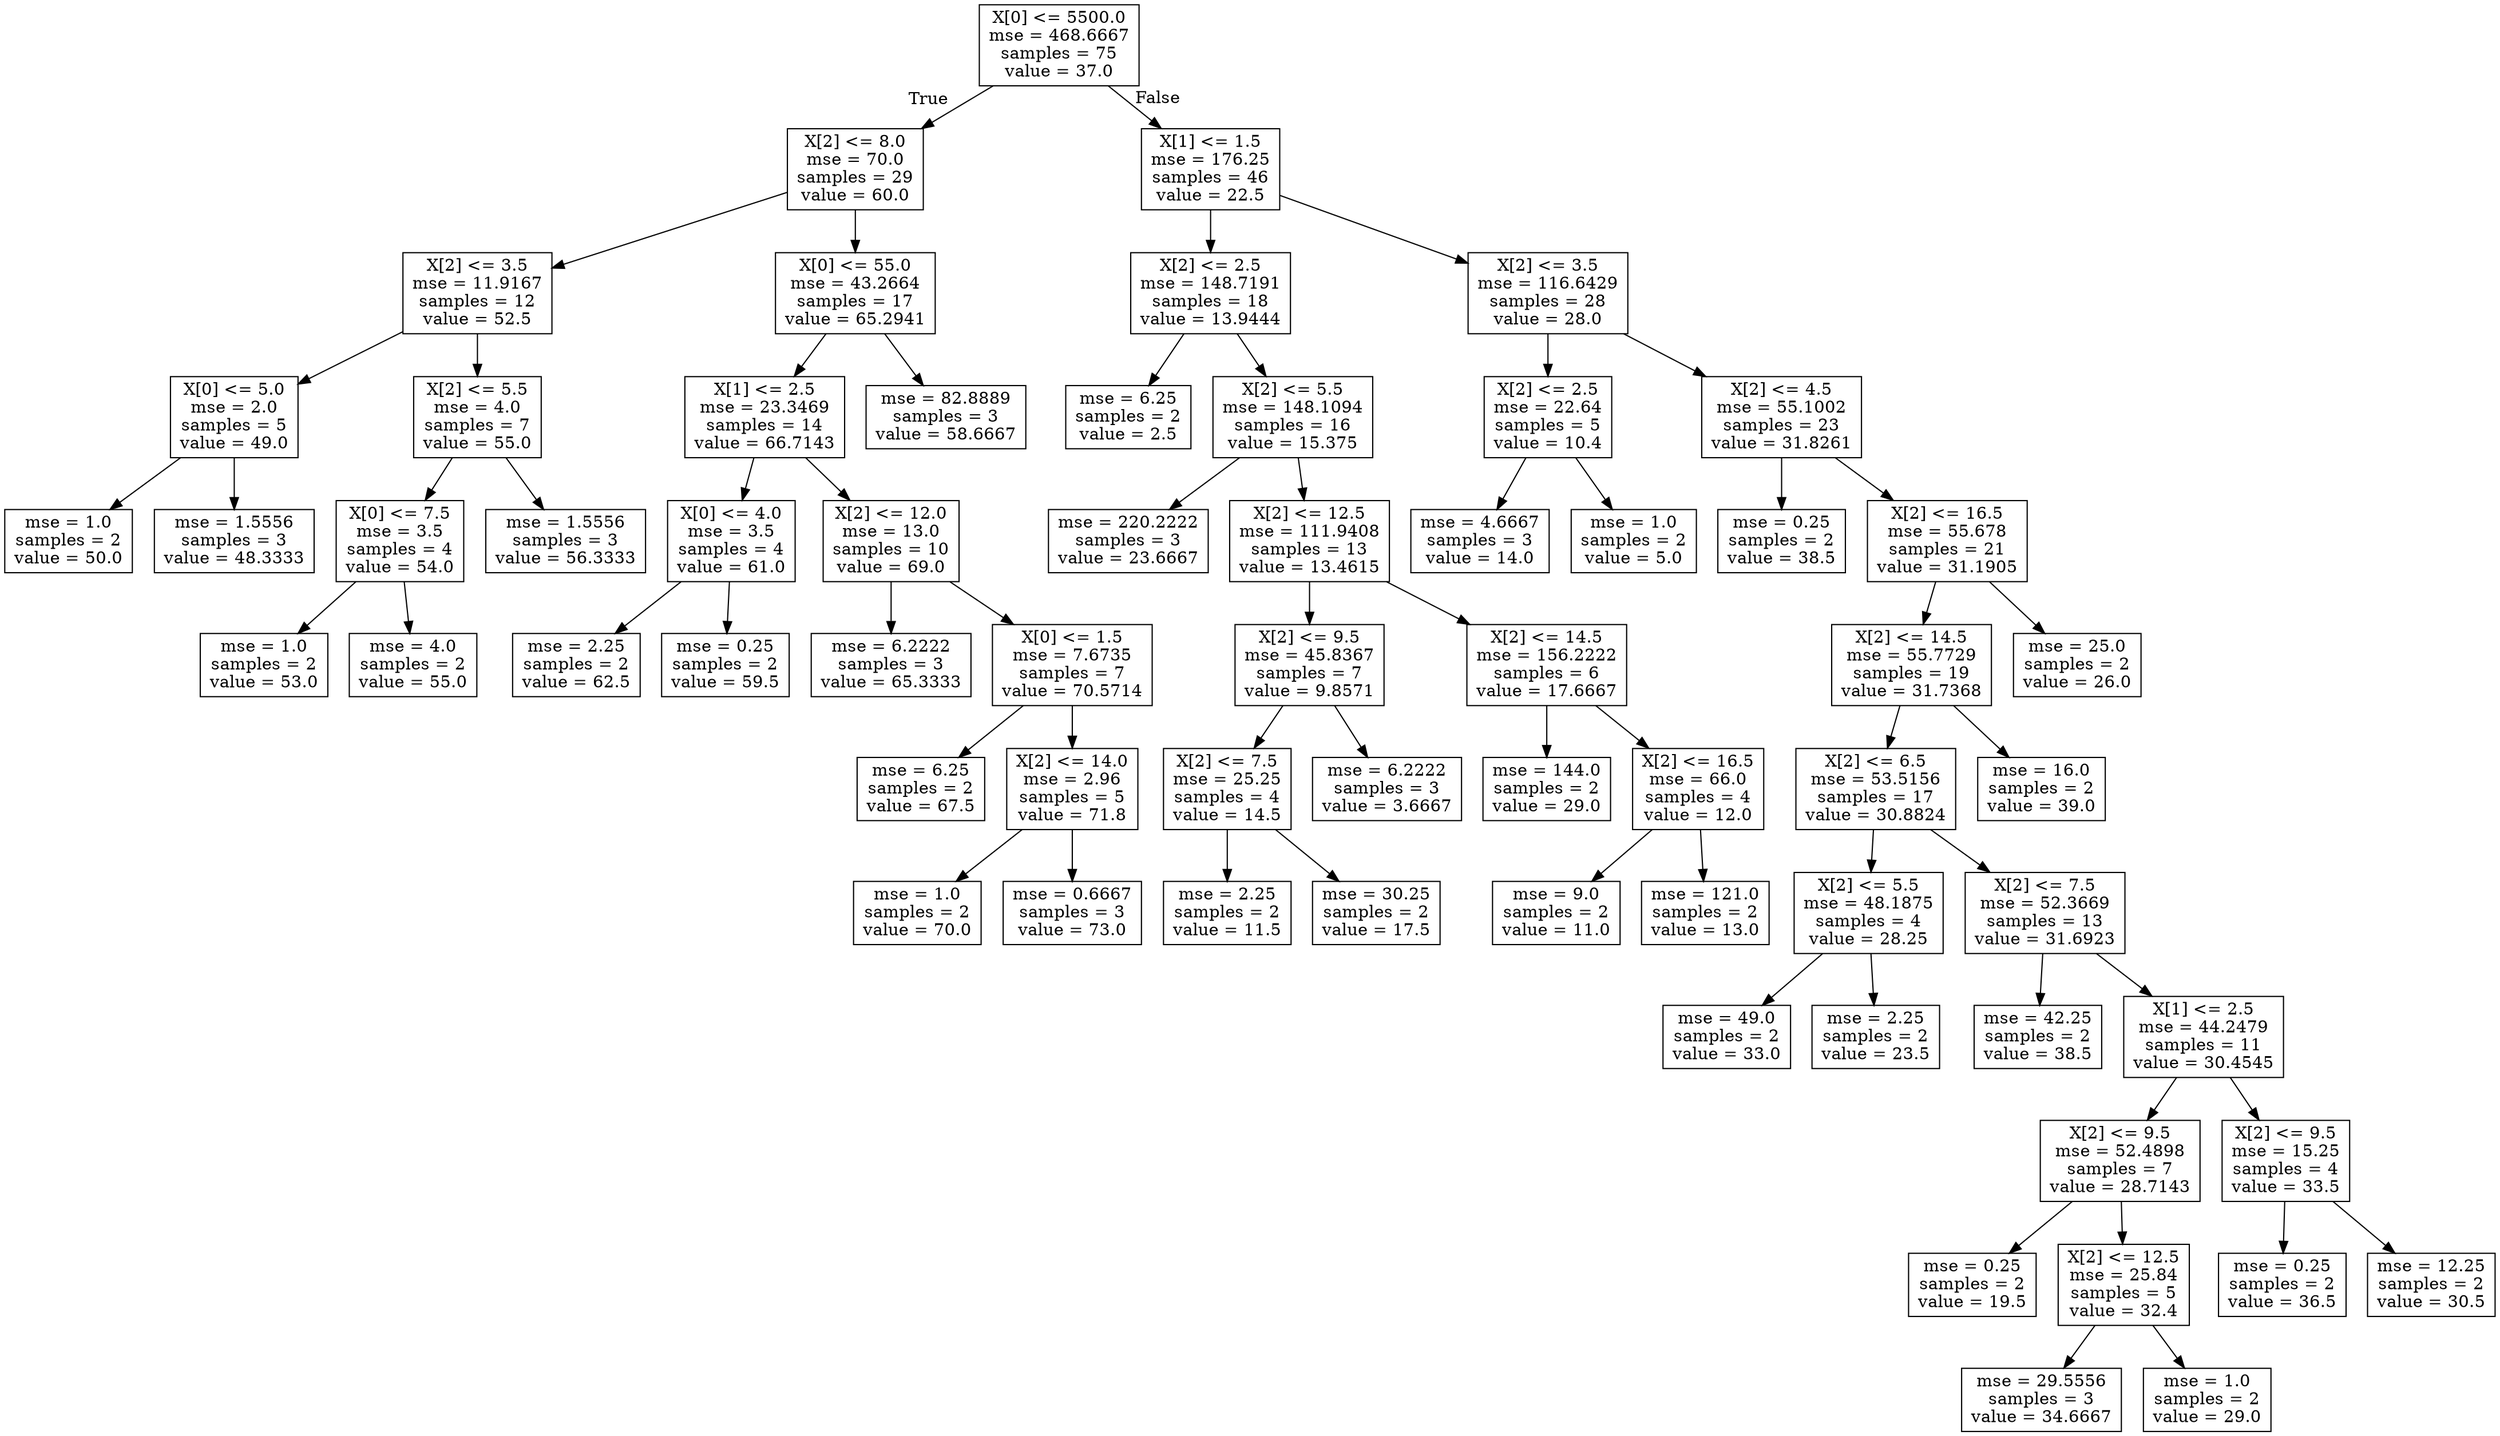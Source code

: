 digraph Tree {
node [shape=box] ;
0 [label="X[0] <= 5500.0\nmse = 468.6667\nsamples = 75\nvalue = 37.0"] ;
1 [label="X[2] <= 8.0\nmse = 70.0\nsamples = 29\nvalue = 60.0"] ;
0 -> 1 [labeldistance=2.5, labelangle=45, headlabel="True"] ;
2 [label="X[2] <= 3.5\nmse = 11.9167\nsamples = 12\nvalue = 52.5"] ;
1 -> 2 ;
3 [label="X[0] <= 5.0\nmse = 2.0\nsamples = 5\nvalue = 49.0"] ;
2 -> 3 ;
4 [label="mse = 1.0\nsamples = 2\nvalue = 50.0"] ;
3 -> 4 ;
5 [label="mse = 1.5556\nsamples = 3\nvalue = 48.3333"] ;
3 -> 5 ;
6 [label="X[2] <= 5.5\nmse = 4.0\nsamples = 7\nvalue = 55.0"] ;
2 -> 6 ;
7 [label="X[0] <= 7.5\nmse = 3.5\nsamples = 4\nvalue = 54.0"] ;
6 -> 7 ;
8 [label="mse = 1.0\nsamples = 2\nvalue = 53.0"] ;
7 -> 8 ;
9 [label="mse = 4.0\nsamples = 2\nvalue = 55.0"] ;
7 -> 9 ;
10 [label="mse = 1.5556\nsamples = 3\nvalue = 56.3333"] ;
6 -> 10 ;
11 [label="X[0] <= 55.0\nmse = 43.2664\nsamples = 17\nvalue = 65.2941"] ;
1 -> 11 ;
12 [label="X[1] <= 2.5\nmse = 23.3469\nsamples = 14\nvalue = 66.7143"] ;
11 -> 12 ;
13 [label="X[0] <= 4.0\nmse = 3.5\nsamples = 4\nvalue = 61.0"] ;
12 -> 13 ;
14 [label="mse = 2.25\nsamples = 2\nvalue = 62.5"] ;
13 -> 14 ;
15 [label="mse = 0.25\nsamples = 2\nvalue = 59.5"] ;
13 -> 15 ;
16 [label="X[2] <= 12.0\nmse = 13.0\nsamples = 10\nvalue = 69.0"] ;
12 -> 16 ;
17 [label="mse = 6.2222\nsamples = 3\nvalue = 65.3333"] ;
16 -> 17 ;
18 [label="X[0] <= 1.5\nmse = 7.6735\nsamples = 7\nvalue = 70.5714"] ;
16 -> 18 ;
19 [label="mse = 6.25\nsamples = 2\nvalue = 67.5"] ;
18 -> 19 ;
20 [label="X[2] <= 14.0\nmse = 2.96\nsamples = 5\nvalue = 71.8"] ;
18 -> 20 ;
21 [label="mse = 1.0\nsamples = 2\nvalue = 70.0"] ;
20 -> 21 ;
22 [label="mse = 0.6667\nsamples = 3\nvalue = 73.0"] ;
20 -> 22 ;
23 [label="mse = 82.8889\nsamples = 3\nvalue = 58.6667"] ;
11 -> 23 ;
24 [label="X[1] <= 1.5\nmse = 176.25\nsamples = 46\nvalue = 22.5"] ;
0 -> 24 [labeldistance=2.5, labelangle=-45, headlabel="False"] ;
25 [label="X[2] <= 2.5\nmse = 148.7191\nsamples = 18\nvalue = 13.9444"] ;
24 -> 25 ;
26 [label="mse = 6.25\nsamples = 2\nvalue = 2.5"] ;
25 -> 26 ;
27 [label="X[2] <= 5.5\nmse = 148.1094\nsamples = 16\nvalue = 15.375"] ;
25 -> 27 ;
28 [label="mse = 220.2222\nsamples = 3\nvalue = 23.6667"] ;
27 -> 28 ;
29 [label="X[2] <= 12.5\nmse = 111.9408\nsamples = 13\nvalue = 13.4615"] ;
27 -> 29 ;
30 [label="X[2] <= 9.5\nmse = 45.8367\nsamples = 7\nvalue = 9.8571"] ;
29 -> 30 ;
31 [label="X[2] <= 7.5\nmse = 25.25\nsamples = 4\nvalue = 14.5"] ;
30 -> 31 ;
32 [label="mse = 2.25\nsamples = 2\nvalue = 11.5"] ;
31 -> 32 ;
33 [label="mse = 30.25\nsamples = 2\nvalue = 17.5"] ;
31 -> 33 ;
34 [label="mse = 6.2222\nsamples = 3\nvalue = 3.6667"] ;
30 -> 34 ;
35 [label="X[2] <= 14.5\nmse = 156.2222\nsamples = 6\nvalue = 17.6667"] ;
29 -> 35 ;
36 [label="mse = 144.0\nsamples = 2\nvalue = 29.0"] ;
35 -> 36 ;
37 [label="X[2] <= 16.5\nmse = 66.0\nsamples = 4\nvalue = 12.0"] ;
35 -> 37 ;
38 [label="mse = 9.0\nsamples = 2\nvalue = 11.0"] ;
37 -> 38 ;
39 [label="mse = 121.0\nsamples = 2\nvalue = 13.0"] ;
37 -> 39 ;
40 [label="X[2] <= 3.5\nmse = 116.6429\nsamples = 28\nvalue = 28.0"] ;
24 -> 40 ;
41 [label="X[2] <= 2.5\nmse = 22.64\nsamples = 5\nvalue = 10.4"] ;
40 -> 41 ;
42 [label="mse = 4.6667\nsamples = 3\nvalue = 14.0"] ;
41 -> 42 ;
43 [label="mse = 1.0\nsamples = 2\nvalue = 5.0"] ;
41 -> 43 ;
44 [label="X[2] <= 4.5\nmse = 55.1002\nsamples = 23\nvalue = 31.8261"] ;
40 -> 44 ;
45 [label="mse = 0.25\nsamples = 2\nvalue = 38.5"] ;
44 -> 45 ;
46 [label="X[2] <= 16.5\nmse = 55.678\nsamples = 21\nvalue = 31.1905"] ;
44 -> 46 ;
47 [label="X[2] <= 14.5\nmse = 55.7729\nsamples = 19\nvalue = 31.7368"] ;
46 -> 47 ;
48 [label="X[2] <= 6.5\nmse = 53.5156\nsamples = 17\nvalue = 30.8824"] ;
47 -> 48 ;
49 [label="X[2] <= 5.5\nmse = 48.1875\nsamples = 4\nvalue = 28.25"] ;
48 -> 49 ;
50 [label="mse = 49.0\nsamples = 2\nvalue = 33.0"] ;
49 -> 50 ;
51 [label="mse = 2.25\nsamples = 2\nvalue = 23.5"] ;
49 -> 51 ;
52 [label="X[2] <= 7.5\nmse = 52.3669\nsamples = 13\nvalue = 31.6923"] ;
48 -> 52 ;
53 [label="mse = 42.25\nsamples = 2\nvalue = 38.5"] ;
52 -> 53 ;
54 [label="X[1] <= 2.5\nmse = 44.2479\nsamples = 11\nvalue = 30.4545"] ;
52 -> 54 ;
55 [label="X[2] <= 9.5\nmse = 52.4898\nsamples = 7\nvalue = 28.7143"] ;
54 -> 55 ;
56 [label="mse = 0.25\nsamples = 2\nvalue = 19.5"] ;
55 -> 56 ;
57 [label="X[2] <= 12.5\nmse = 25.84\nsamples = 5\nvalue = 32.4"] ;
55 -> 57 ;
58 [label="mse = 29.5556\nsamples = 3\nvalue = 34.6667"] ;
57 -> 58 ;
59 [label="mse = 1.0\nsamples = 2\nvalue = 29.0"] ;
57 -> 59 ;
60 [label="X[2] <= 9.5\nmse = 15.25\nsamples = 4\nvalue = 33.5"] ;
54 -> 60 ;
61 [label="mse = 0.25\nsamples = 2\nvalue = 36.5"] ;
60 -> 61 ;
62 [label="mse = 12.25\nsamples = 2\nvalue = 30.5"] ;
60 -> 62 ;
63 [label="mse = 16.0\nsamples = 2\nvalue = 39.0"] ;
47 -> 63 ;
64 [label="mse = 25.0\nsamples = 2\nvalue = 26.0"] ;
46 -> 64 ;
}